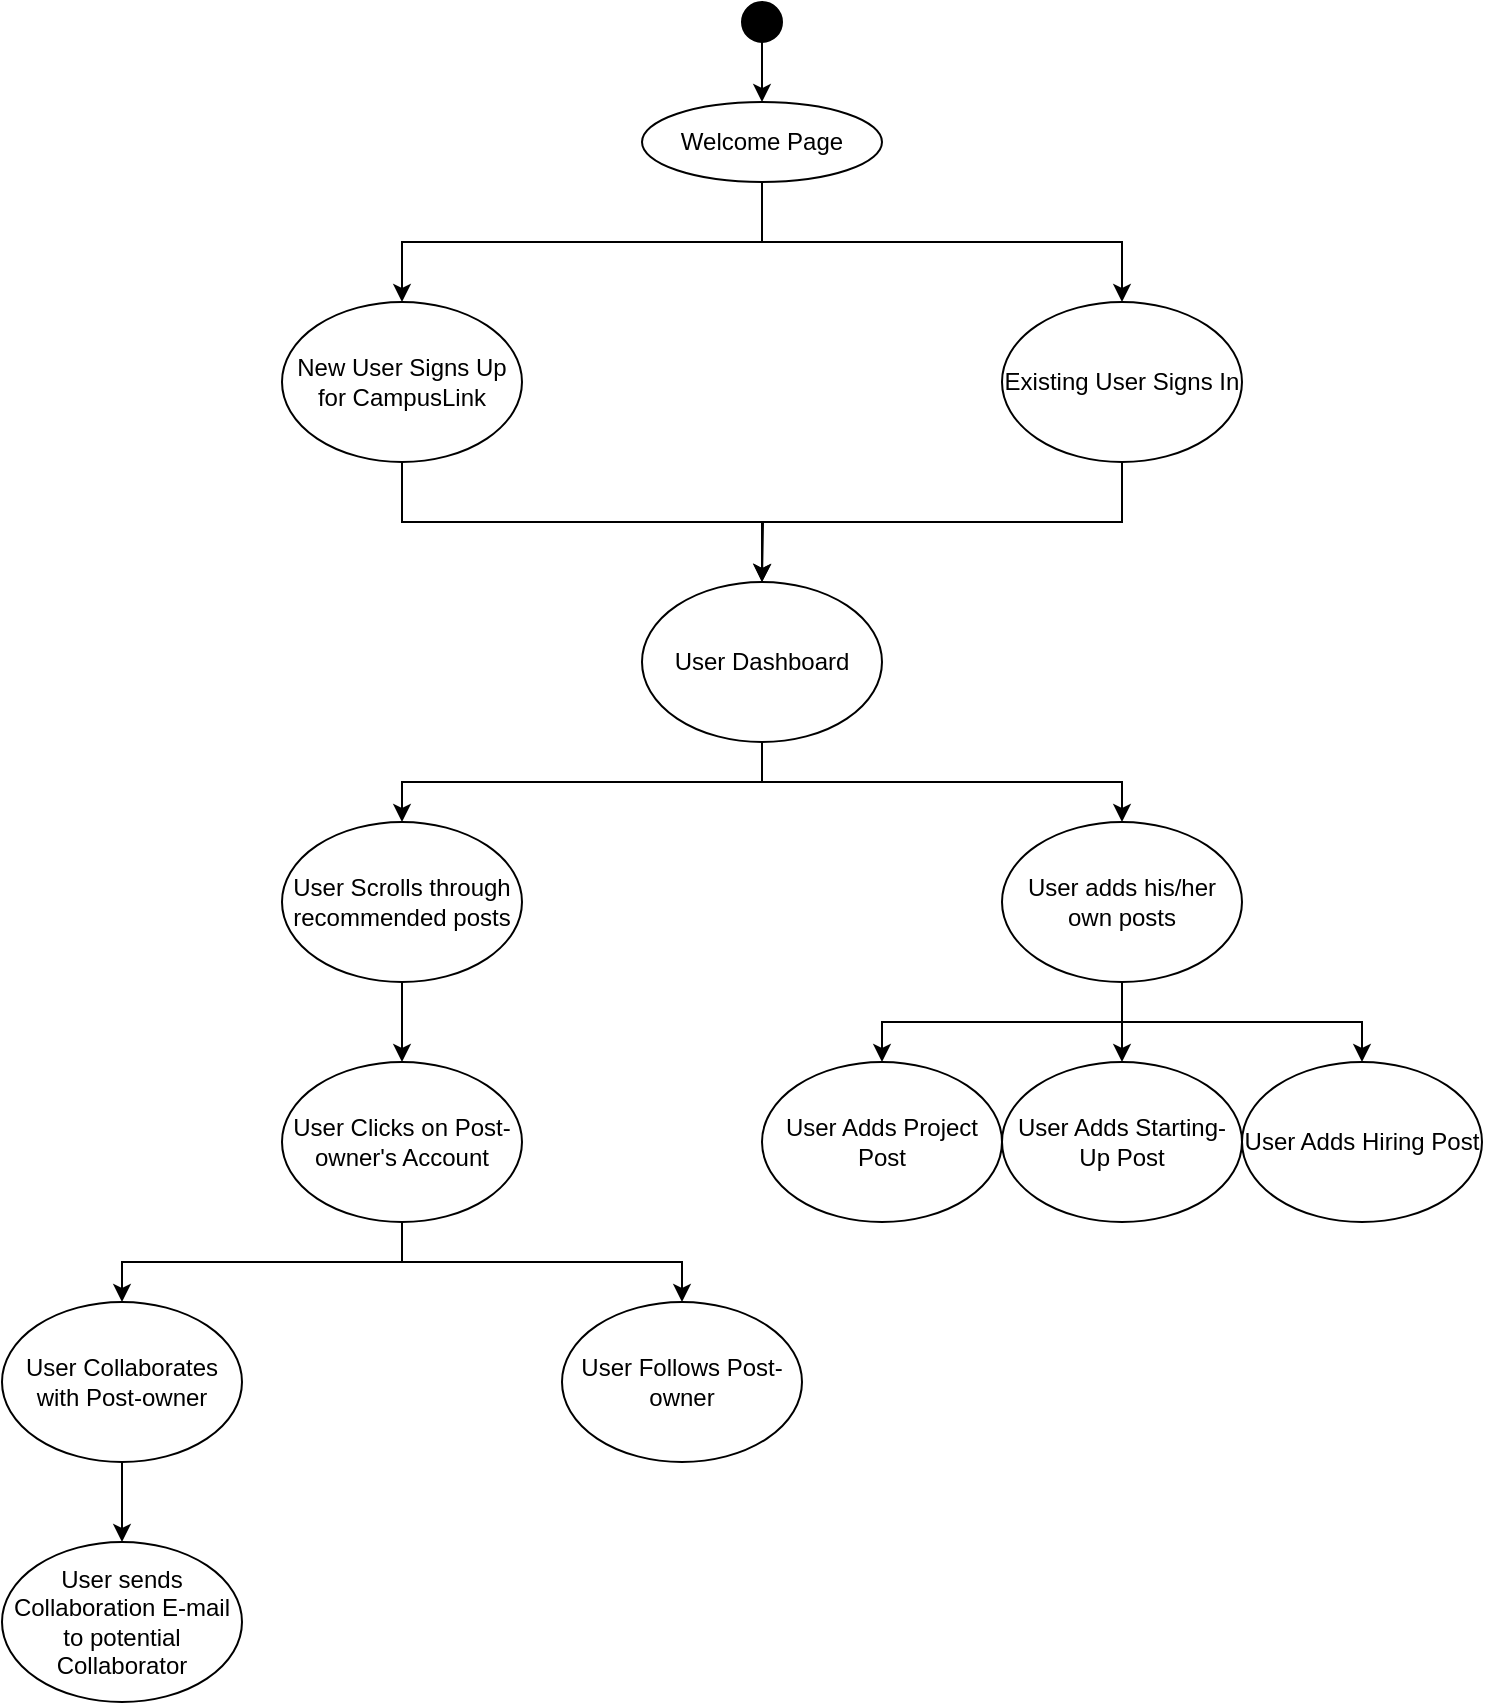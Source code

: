 <mxfile version="21.0.7" type="github">
  <diagram name="Page-1" id="fV2fT4J3ACE6q6YCfoll">
    <mxGraphModel dx="1050" dy="585" grid="1" gridSize="10" guides="1" tooltips="1" connect="1" arrows="1" fold="1" page="1" pageScale="1" pageWidth="1169" pageHeight="827" math="0" shadow="0">
      <root>
        <mxCell id="0" />
        <mxCell id="1" parent="0" />
        <mxCell id="BtWPVBxVBFPC21y5cBU--3" value="" style="edgeStyle=orthogonalEdgeStyle;rounded=0;orthogonalLoop=1;jettySize=auto;html=1;" edge="1" parent="1" source="BtWPVBxVBFPC21y5cBU--1" target="BtWPVBxVBFPC21y5cBU--2">
          <mxGeometry relative="1" as="geometry" />
        </mxCell>
        <mxCell id="BtWPVBxVBFPC21y5cBU--1" value="" style="ellipse;whiteSpace=wrap;html=1;aspect=fixed;fillColor=#000000;" vertex="1" parent="1">
          <mxGeometry x="470" y="30" width="20" height="20" as="geometry" />
        </mxCell>
        <mxCell id="BtWPVBxVBFPC21y5cBU--7" style="edgeStyle=orthogonalEdgeStyle;rounded=0;orthogonalLoop=1;jettySize=auto;html=1;entryX=0.5;entryY=0;entryDx=0;entryDy=0;" edge="1" parent="1" source="BtWPVBxVBFPC21y5cBU--2" target="BtWPVBxVBFPC21y5cBU--4">
          <mxGeometry relative="1" as="geometry">
            <Array as="points">
              <mxPoint x="480" y="150" />
              <mxPoint x="300" y="150" />
            </Array>
          </mxGeometry>
        </mxCell>
        <mxCell id="BtWPVBxVBFPC21y5cBU--8" style="edgeStyle=orthogonalEdgeStyle;rounded=0;orthogonalLoop=1;jettySize=auto;html=1;exitX=0.5;exitY=1;exitDx=0;exitDy=0;entryX=0.5;entryY=0;entryDx=0;entryDy=0;" edge="1" parent="1" source="BtWPVBxVBFPC21y5cBU--2" target="BtWPVBxVBFPC21y5cBU--5">
          <mxGeometry relative="1" as="geometry" />
        </mxCell>
        <mxCell id="BtWPVBxVBFPC21y5cBU--2" value="Welcome Page" style="ellipse;whiteSpace=wrap;html=1;" vertex="1" parent="1">
          <mxGeometry x="420" y="80" width="120" height="40" as="geometry" />
        </mxCell>
        <mxCell id="BtWPVBxVBFPC21y5cBU--10" style="edgeStyle=orthogonalEdgeStyle;rounded=0;orthogonalLoop=1;jettySize=auto;html=1;exitX=0.5;exitY=1;exitDx=0;exitDy=0;entryX=0.5;entryY=0;entryDx=0;entryDy=0;" edge="1" parent="1" source="BtWPVBxVBFPC21y5cBU--4" target="BtWPVBxVBFPC21y5cBU--9">
          <mxGeometry relative="1" as="geometry" />
        </mxCell>
        <mxCell id="BtWPVBxVBFPC21y5cBU--4" value="New User Signs Up for CampusLink" style="ellipse;whiteSpace=wrap;html=1;" vertex="1" parent="1">
          <mxGeometry x="240" y="180" width="120" height="80" as="geometry" />
        </mxCell>
        <mxCell id="BtWPVBxVBFPC21y5cBU--11" style="edgeStyle=orthogonalEdgeStyle;rounded=0;orthogonalLoop=1;jettySize=auto;html=1;exitX=0.5;exitY=1;exitDx=0;exitDy=0;" edge="1" parent="1" source="BtWPVBxVBFPC21y5cBU--5">
          <mxGeometry relative="1" as="geometry">
            <mxPoint x="480" y="320" as="targetPoint" />
          </mxGeometry>
        </mxCell>
        <mxCell id="BtWPVBxVBFPC21y5cBU--5" value="Existing User Signs In" style="ellipse;whiteSpace=wrap;html=1;" vertex="1" parent="1">
          <mxGeometry x="600" y="180" width="120" height="80" as="geometry" />
        </mxCell>
        <mxCell id="BtWPVBxVBFPC21y5cBU--14" style="edgeStyle=orthogonalEdgeStyle;rounded=0;orthogonalLoop=1;jettySize=auto;html=1;entryX=0.5;entryY=0;entryDx=0;entryDy=0;" edge="1" parent="1" source="BtWPVBxVBFPC21y5cBU--9" target="BtWPVBxVBFPC21y5cBU--12">
          <mxGeometry relative="1" as="geometry">
            <Array as="points">
              <mxPoint x="480" y="420" />
              <mxPoint x="300" y="420" />
            </Array>
          </mxGeometry>
        </mxCell>
        <mxCell id="BtWPVBxVBFPC21y5cBU--16" style="edgeStyle=orthogonalEdgeStyle;rounded=0;orthogonalLoop=1;jettySize=auto;html=1;exitX=0.5;exitY=1;exitDx=0;exitDy=0;entryX=0.5;entryY=0;entryDx=0;entryDy=0;" edge="1" parent="1" source="BtWPVBxVBFPC21y5cBU--9" target="BtWPVBxVBFPC21y5cBU--15">
          <mxGeometry relative="1" as="geometry" />
        </mxCell>
        <mxCell id="BtWPVBxVBFPC21y5cBU--9" value="User Dashboard" style="ellipse;whiteSpace=wrap;html=1;" vertex="1" parent="1">
          <mxGeometry x="420" y="320" width="120" height="80" as="geometry" />
        </mxCell>
        <mxCell id="BtWPVBxVBFPC21y5cBU--19" value="" style="edgeStyle=orthogonalEdgeStyle;rounded=0;orthogonalLoop=1;jettySize=auto;html=1;" edge="1" parent="1" source="BtWPVBxVBFPC21y5cBU--12" target="BtWPVBxVBFPC21y5cBU--17">
          <mxGeometry relative="1" as="geometry" />
        </mxCell>
        <mxCell id="BtWPVBxVBFPC21y5cBU--12" value="User Scrolls through recommended posts" style="ellipse;whiteSpace=wrap;html=1;" vertex="1" parent="1">
          <mxGeometry x="240" y="440" width="120" height="80" as="geometry" />
        </mxCell>
        <mxCell id="BtWPVBxVBFPC21y5cBU--28" value="" style="edgeStyle=orthogonalEdgeStyle;rounded=0;orthogonalLoop=1;jettySize=auto;html=1;" edge="1" parent="1" source="BtWPVBxVBFPC21y5cBU--15" target="BtWPVBxVBFPC21y5cBU--26">
          <mxGeometry relative="1" as="geometry" />
        </mxCell>
        <mxCell id="BtWPVBxVBFPC21y5cBU--29" style="edgeStyle=orthogonalEdgeStyle;rounded=0;orthogonalLoop=1;jettySize=auto;html=1;exitX=0.5;exitY=1;exitDx=0;exitDy=0;entryX=0.5;entryY=0;entryDx=0;entryDy=0;" edge="1" parent="1" source="BtWPVBxVBFPC21y5cBU--15" target="BtWPVBxVBFPC21y5cBU--25">
          <mxGeometry relative="1" as="geometry" />
        </mxCell>
        <mxCell id="BtWPVBxVBFPC21y5cBU--30" style="edgeStyle=orthogonalEdgeStyle;rounded=0;orthogonalLoop=1;jettySize=auto;html=1;exitX=0.5;exitY=1;exitDx=0;exitDy=0;entryX=0.5;entryY=0;entryDx=0;entryDy=0;" edge="1" parent="1" source="BtWPVBxVBFPC21y5cBU--15" target="BtWPVBxVBFPC21y5cBU--27">
          <mxGeometry relative="1" as="geometry" />
        </mxCell>
        <mxCell id="BtWPVBxVBFPC21y5cBU--15" value="User adds his/her own posts" style="ellipse;whiteSpace=wrap;html=1;" vertex="1" parent="1">
          <mxGeometry x="600" y="440" width="120" height="80" as="geometry" />
        </mxCell>
        <mxCell id="BtWPVBxVBFPC21y5cBU--20" style="edgeStyle=orthogonalEdgeStyle;rounded=0;orthogonalLoop=1;jettySize=auto;html=1;entryX=0.5;entryY=0;entryDx=0;entryDy=0;" edge="1" parent="1" source="BtWPVBxVBFPC21y5cBU--17" target="BtWPVBxVBFPC21y5cBU--18">
          <mxGeometry relative="1" as="geometry">
            <Array as="points">
              <mxPoint x="300" y="660" />
              <mxPoint x="160" y="660" />
            </Array>
          </mxGeometry>
        </mxCell>
        <mxCell id="BtWPVBxVBFPC21y5cBU--22" style="edgeStyle=orthogonalEdgeStyle;rounded=0;orthogonalLoop=1;jettySize=auto;html=1;exitX=0.5;exitY=1;exitDx=0;exitDy=0;entryX=0.5;entryY=0;entryDx=0;entryDy=0;" edge="1" parent="1" source="BtWPVBxVBFPC21y5cBU--17" target="BtWPVBxVBFPC21y5cBU--21">
          <mxGeometry relative="1" as="geometry" />
        </mxCell>
        <mxCell id="BtWPVBxVBFPC21y5cBU--17" value="User Clicks on Post-owner&#39;s Account" style="ellipse;whiteSpace=wrap;html=1;" vertex="1" parent="1">
          <mxGeometry x="240" y="560" width="120" height="80" as="geometry" />
        </mxCell>
        <mxCell id="BtWPVBxVBFPC21y5cBU--24" value="" style="edgeStyle=orthogonalEdgeStyle;rounded=0;orthogonalLoop=1;jettySize=auto;html=1;" edge="1" parent="1" source="BtWPVBxVBFPC21y5cBU--18" target="BtWPVBxVBFPC21y5cBU--23">
          <mxGeometry relative="1" as="geometry" />
        </mxCell>
        <mxCell id="BtWPVBxVBFPC21y5cBU--18" value="User Collaborates with Post-owner" style="ellipse;whiteSpace=wrap;html=1;" vertex="1" parent="1">
          <mxGeometry x="100" y="680" width="120" height="80" as="geometry" />
        </mxCell>
        <mxCell id="BtWPVBxVBFPC21y5cBU--21" value="User Follows Post-owner" style="ellipse;whiteSpace=wrap;html=1;" vertex="1" parent="1">
          <mxGeometry x="380" y="680" width="120" height="80" as="geometry" />
        </mxCell>
        <mxCell id="BtWPVBxVBFPC21y5cBU--23" value="User sends Collaboration E-mail to potential Collaborator" style="ellipse;whiteSpace=wrap;html=1;" vertex="1" parent="1">
          <mxGeometry x="100" y="800" width="120" height="80" as="geometry" />
        </mxCell>
        <mxCell id="BtWPVBxVBFPC21y5cBU--25" value="User Adds Project Post" style="ellipse;whiteSpace=wrap;html=1;" vertex="1" parent="1">
          <mxGeometry x="480" y="560" width="120" height="80" as="geometry" />
        </mxCell>
        <mxCell id="BtWPVBxVBFPC21y5cBU--26" value="User Adds Starting-Up Post" style="ellipse;whiteSpace=wrap;html=1;" vertex="1" parent="1">
          <mxGeometry x="600" y="560" width="120" height="80" as="geometry" />
        </mxCell>
        <mxCell id="BtWPVBxVBFPC21y5cBU--27" value="User Adds Hiring Post" style="ellipse;whiteSpace=wrap;html=1;" vertex="1" parent="1">
          <mxGeometry x="720" y="560" width="120" height="80" as="geometry" />
        </mxCell>
      </root>
    </mxGraphModel>
  </diagram>
</mxfile>
